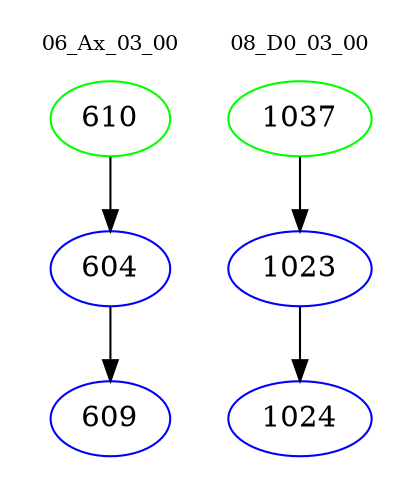 digraph{
subgraph cluster_0 {
color = white
label = "06_Ax_03_00";
fontsize=10;
T0_610 [label="610", color="green"]
T0_610 -> T0_604 [color="black"]
T0_604 [label="604", color="blue"]
T0_604 -> T0_609 [color="black"]
T0_609 [label="609", color="blue"]
}
subgraph cluster_1 {
color = white
label = "08_D0_03_00";
fontsize=10;
T1_1037 [label="1037", color="green"]
T1_1037 -> T1_1023 [color="black"]
T1_1023 [label="1023", color="blue"]
T1_1023 -> T1_1024 [color="black"]
T1_1024 [label="1024", color="blue"]
}
}
